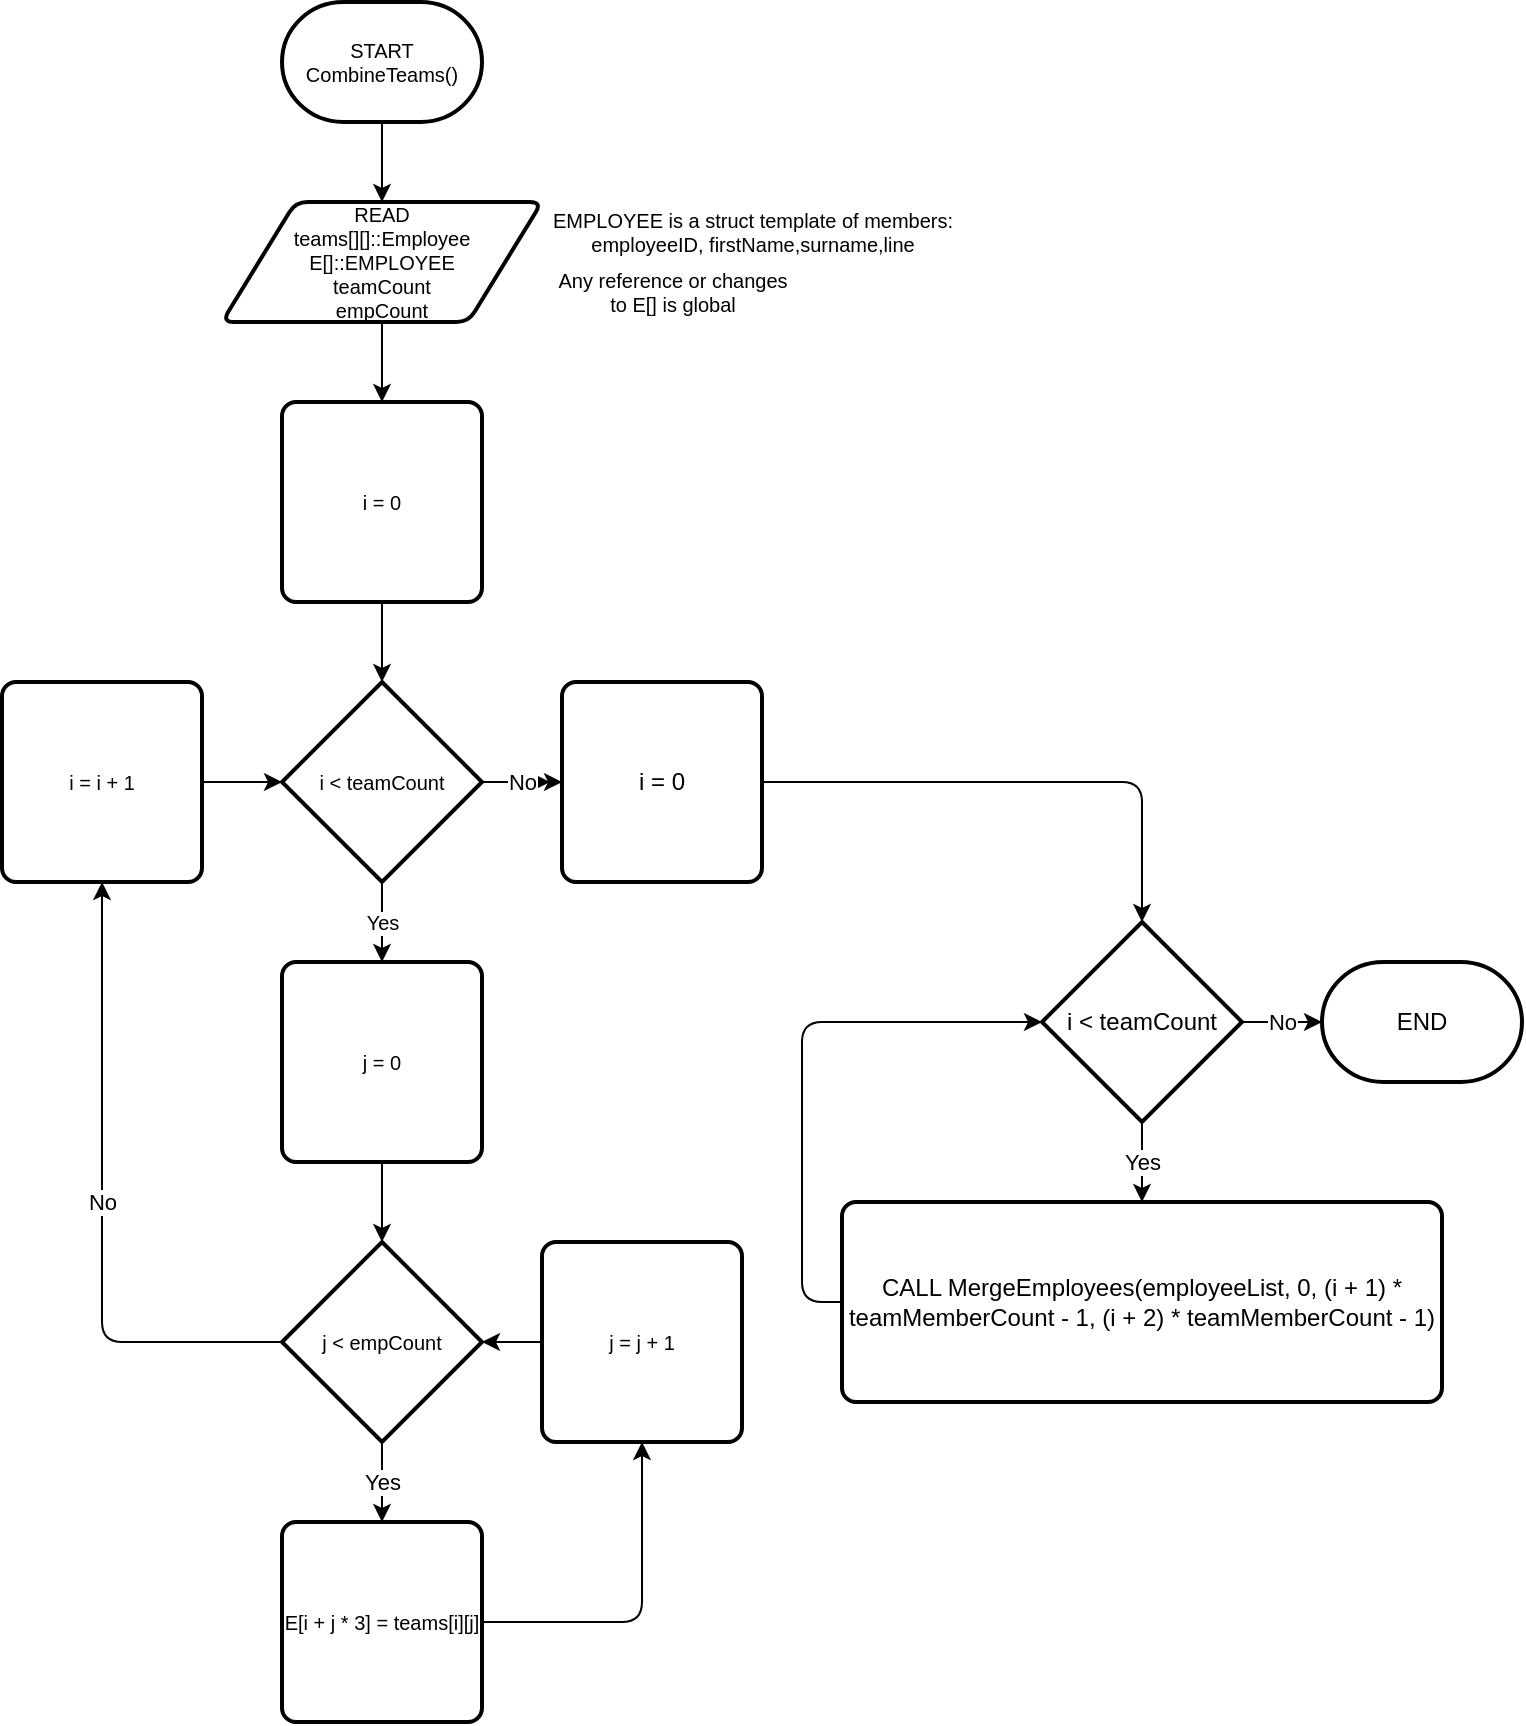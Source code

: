 <mxfile version="17.4.2" type="device"><diagram id="b40FnD2p-d9pzwz0s5t7" name="Page-1"><mxGraphModel dx="1185" dy="1898" grid="1" gridSize="10" guides="1" tooltips="1" connect="1" arrows="1" fold="1" page="1" pageScale="1" pageWidth="827" pageHeight="1169" background="none" math="0" shadow="0"><root><mxCell id="0"/><mxCell id="1" parent="0"/><mxCell id="nZi0Vi4gN70rbQZF-AJc-25" style="edgeStyle=orthogonalEdgeStyle;rounded=1;orthogonalLoop=1;jettySize=auto;html=1;" parent="1" source="nZi0Vi4gN70rbQZF-AJc-1" target="nZi0Vi4gN70rbQZF-AJc-2" edge="1"><mxGeometry relative="1" as="geometry"/></mxCell><mxCell id="nZi0Vi4gN70rbQZF-AJc-1" value="START&lt;br&gt;CombineTeams()" style="strokeWidth=2;html=1;shape=mxgraph.flowchart.terminator;whiteSpace=wrap;fontSize=10;rounded=1;" parent="1" vertex="1"><mxGeometry x="190" y="-1120" width="100" height="60" as="geometry"/></mxCell><mxCell id="nZi0Vi4gN70rbQZF-AJc-27" style="edgeStyle=orthogonalEdgeStyle;rounded=1;orthogonalLoop=1;jettySize=auto;html=1;entryX=0.5;entryY=0;entryDx=0;entryDy=0;" parent="1" source="nZi0Vi4gN70rbQZF-AJc-2" target="nZi0Vi4gN70rbQZF-AJc-8" edge="1"><mxGeometry relative="1" as="geometry"/></mxCell><mxCell id="nZi0Vi4gN70rbQZF-AJc-2" value="READ&lt;br&gt;teams[][]::Employee&lt;br&gt;E[]::EMPLOYEE&lt;br&gt;teamCount&lt;br&gt;empCount" style="shape=parallelogram;html=1;strokeWidth=2;perimeter=parallelogramPerimeter;whiteSpace=wrap;rounded=1;arcSize=12;size=0.23;fontSize=10;" parent="1" vertex="1"><mxGeometry x="160" y="-1020" width="160" height="60" as="geometry"/></mxCell><mxCell id="nZi0Vi4gN70rbQZF-AJc-3" value="Yes" style="edgeStyle=orthogonalEdgeStyle;rounded=1;orthogonalLoop=1;jettySize=auto;html=1;entryX=0.5;entryY=0;entryDx=0;entryDy=0;fontSize=10;" parent="1" source="nZi0Vi4gN70rbQZF-AJc-4" target="nZi0Vi4gN70rbQZF-AJc-10" edge="1"><mxGeometry relative="1" as="geometry"/></mxCell><mxCell id="nZi0Vi4gN70rbQZF-AJc-29" value="" style="edgeStyle=orthogonalEdgeStyle;rounded=1;orthogonalLoop=1;jettySize=auto;html=1;" parent="1" source="nZi0Vi4gN70rbQZF-AJc-4" edge="1"><mxGeometry relative="1" as="geometry"><mxPoint x="324" y="-730" as="targetPoint"/></mxGeometry></mxCell><mxCell id="nZi0Vi4gN70rbQZF-AJc-4" value="i &amp;lt; teamCount" style="strokeWidth=2;html=1;shape=mxgraph.flowchart.decision;whiteSpace=wrap;fontSize=10;rounded=1;" parent="1" vertex="1"><mxGeometry x="190" y="-780" width="100" height="100" as="geometry"/></mxCell><mxCell id="nZi0Vi4gN70rbQZF-AJc-18" value="Yes" style="edgeStyle=orthogonalEdgeStyle;rounded=1;orthogonalLoop=1;jettySize=auto;html=1;entryX=0.5;entryY=0;entryDx=0;entryDy=0;" parent="1" source="nZi0Vi4gN70rbQZF-AJc-6" target="nZi0Vi4gN70rbQZF-AJc-11" edge="1"><mxGeometry relative="1" as="geometry"/></mxCell><mxCell id="3-FCvKoS_HzwMqGT_wc9-5" value="No" style="edgeStyle=orthogonalEdgeStyle;rounded=1;orthogonalLoop=1;jettySize=auto;html=1;entryX=0.5;entryY=1;entryDx=0;entryDy=0;" edge="1" parent="1" source="nZi0Vi4gN70rbQZF-AJc-6" target="nZi0Vi4gN70rbQZF-AJc-15"><mxGeometry relative="1" as="geometry"/></mxCell><mxCell id="nZi0Vi4gN70rbQZF-AJc-6" value="j &amp;lt; empCount" style="strokeWidth=2;html=1;shape=mxgraph.flowchart.decision;whiteSpace=wrap;fontSize=10;rounded=1;" parent="1" vertex="1"><mxGeometry x="190" y="-500" width="100" height="100" as="geometry"/></mxCell><mxCell id="nZi0Vi4gN70rbQZF-AJc-7" style="edgeStyle=orthogonalEdgeStyle;rounded=1;orthogonalLoop=1;jettySize=auto;html=1;entryX=0.5;entryY=0;entryDx=0;entryDy=0;entryPerimeter=0;fontSize=10;" parent="1" source="nZi0Vi4gN70rbQZF-AJc-8" target="nZi0Vi4gN70rbQZF-AJc-4" edge="1"><mxGeometry relative="1" as="geometry"/></mxCell><mxCell id="nZi0Vi4gN70rbQZF-AJc-24" value="No" style="edgeStyle=orthogonalEdgeStyle;rounded=1;orthogonalLoop=1;jettySize=auto;html=1;entryX=0;entryY=0.5;entryDx=0;entryDy=0;exitX=1;exitY=0.5;exitDx=0;exitDy=0;exitPerimeter=0;" parent="1" source="nZi0Vi4gN70rbQZF-AJc-4" target="3" edge="1"><mxGeometry relative="1" as="geometry"><mxPoint x="324" y="-730" as="targetPoint"/></mxGeometry></mxCell><mxCell id="nZi0Vi4gN70rbQZF-AJc-8" value="i = 0" style="rounded=1;whiteSpace=wrap;html=1;absoluteArcSize=1;arcSize=14;strokeWidth=2;fontSize=10;direction=east;" parent="1" vertex="1"><mxGeometry x="190" y="-920" width="100" height="100" as="geometry"/></mxCell><mxCell id="nZi0Vi4gN70rbQZF-AJc-9" style="edgeStyle=orthogonalEdgeStyle;rounded=1;orthogonalLoop=1;jettySize=auto;html=1;entryX=0.5;entryY=0;entryDx=0;entryDy=0;entryPerimeter=0;" parent="1" source="nZi0Vi4gN70rbQZF-AJc-10" target="nZi0Vi4gN70rbQZF-AJc-6" edge="1"><mxGeometry relative="1" as="geometry"/></mxCell><mxCell id="nZi0Vi4gN70rbQZF-AJc-10" value="j = 0" style="rounded=1;whiteSpace=wrap;html=1;absoluteArcSize=1;arcSize=14;strokeWidth=2;fontSize=10;" parent="1" vertex="1"><mxGeometry x="190" y="-640" width="100" height="100" as="geometry"/></mxCell><mxCell id="3-FCvKoS_HzwMqGT_wc9-6" style="edgeStyle=orthogonalEdgeStyle;rounded=1;orthogonalLoop=1;jettySize=auto;html=1;entryX=0.5;entryY=1;entryDx=0;entryDy=0;" edge="1" parent="1" source="nZi0Vi4gN70rbQZF-AJc-11" target="nZi0Vi4gN70rbQZF-AJc-13"><mxGeometry relative="1" as="geometry"/></mxCell><mxCell id="nZi0Vi4gN70rbQZF-AJc-11" value="E[i + j * 3] = teams[i][j]" style="rounded=1;whiteSpace=wrap;html=1;absoluteArcSize=1;arcSize=14;strokeWidth=2;fontSize=10;" parent="1" vertex="1"><mxGeometry x="190" y="-360" width="100" height="100" as="geometry"/></mxCell><mxCell id="nZi0Vi4gN70rbQZF-AJc-12" style="edgeStyle=orthogonalEdgeStyle;rounded=1;orthogonalLoop=1;jettySize=auto;html=1;entryX=1;entryY=0.5;entryDx=0;entryDy=0;entryPerimeter=0;" parent="1" source="nZi0Vi4gN70rbQZF-AJc-13" target="nZi0Vi4gN70rbQZF-AJc-6" edge="1"><mxGeometry relative="1" as="geometry"/></mxCell><mxCell id="nZi0Vi4gN70rbQZF-AJc-13" value="j = j + 1" style="rounded=1;whiteSpace=wrap;html=1;absoluteArcSize=1;arcSize=14;strokeWidth=2;fontSize=10;" parent="1" vertex="1"><mxGeometry x="320" y="-500" width="100" height="100" as="geometry"/></mxCell><mxCell id="nZi0Vi4gN70rbQZF-AJc-14" style="edgeStyle=orthogonalEdgeStyle;rounded=1;orthogonalLoop=1;jettySize=auto;html=1;entryX=0;entryY=0.5;entryDx=0;entryDy=0;entryPerimeter=0;" parent="1" source="nZi0Vi4gN70rbQZF-AJc-15" target="nZi0Vi4gN70rbQZF-AJc-4" edge="1"><mxGeometry relative="1" as="geometry"/></mxCell><mxCell id="nZi0Vi4gN70rbQZF-AJc-15" value="i = i + 1" style="rounded=1;whiteSpace=wrap;html=1;absoluteArcSize=1;arcSize=14;strokeWidth=2;fontSize=10;direction=east;" parent="1" vertex="1"><mxGeometry x="50" y="-780" width="100" height="100" as="geometry"/></mxCell><mxCell id="nZi0Vi4gN70rbQZF-AJc-16" value="Any reference or changes&lt;br&gt;to E[] is global" style="text;html=1;align=center;verticalAlign=middle;resizable=0;points=[];autosize=1;strokeColor=none;fillColor=none;fontSize=10;rounded=1;" parent="1" vertex="1"><mxGeometry x="320" y="-990" width="130" height="30" as="geometry"/></mxCell><mxCell id="nZi0Vi4gN70rbQZF-AJc-17" value="EMPLOYEE is a struct template of members:&lt;br&gt;employeeID, firstName,surname,line" style="text;html=1;align=center;verticalAlign=middle;resizable=0;points=[];autosize=1;strokeColor=none;fillColor=none;fontSize=10;rounded=1;" parent="1" vertex="1"><mxGeometry x="315" y="-1020" width="220" height="30" as="geometry"/></mxCell><mxCell id="3-FCvKoS_HzwMqGT_wc9-7" style="edgeStyle=orthogonalEdgeStyle;rounded=1;orthogonalLoop=1;jettySize=auto;html=1;entryX=0.5;entryY=0;entryDx=0;entryDy=0;entryPerimeter=0;" edge="1" parent="1" source="3" target="5"><mxGeometry relative="1" as="geometry"/></mxCell><mxCell id="3" value="i = 0" style="rounded=1;whiteSpace=wrap;html=1;absoluteArcSize=1;arcSize=14;strokeWidth=2;" parent="1" vertex="1"><mxGeometry x="330" y="-780" width="100" height="100" as="geometry"/></mxCell><mxCell id="3-FCvKoS_HzwMqGT_wc9-10" value="Yes" style="edgeStyle=orthogonalEdgeStyle;rounded=1;orthogonalLoop=1;jettySize=auto;html=1;entryX=0.5;entryY=0;entryDx=0;entryDy=0;" edge="1" parent="1" source="5" target="3-FCvKoS_HzwMqGT_wc9-9"><mxGeometry relative="1" as="geometry"/></mxCell><mxCell id="3-FCvKoS_HzwMqGT_wc9-15" value="No" style="edgeStyle=orthogonalEdgeStyle;rounded=1;orthogonalLoop=1;jettySize=auto;html=1;entryX=0;entryY=0.5;entryDx=0;entryDy=0;entryPerimeter=0;" edge="1" parent="1" source="5" target="3-FCvKoS_HzwMqGT_wc9-14"><mxGeometry relative="1" as="geometry"/></mxCell><mxCell id="5" value="i &amp;lt; teamCount" style="strokeWidth=2;html=1;shape=mxgraph.flowchart.decision;whiteSpace=wrap;rounded=1;" parent="1" vertex="1"><mxGeometry x="570" y="-660" width="100" height="100" as="geometry"/></mxCell><mxCell id="3-FCvKoS_HzwMqGT_wc9-12" style="edgeStyle=orthogonalEdgeStyle;rounded=1;orthogonalLoop=1;jettySize=auto;html=1;entryX=0;entryY=0.5;entryDx=0;entryDy=0;entryPerimeter=0;" edge="1" parent="1" source="3-FCvKoS_HzwMqGT_wc9-9" target="5"><mxGeometry relative="1" as="geometry"><mxPoint x="540" y="-610" as="targetPoint"/><Array as="points"><mxPoint x="450" y="-470"/><mxPoint x="450" y="-610"/></Array></mxGeometry></mxCell><mxCell id="3-FCvKoS_HzwMqGT_wc9-9" value="CALL MergeEmployees(employeeList, 0, (i + 1) * teamMemberCount - 1, (i + 2) * teamMemberCount - 1)" style="rounded=1;whiteSpace=wrap;html=1;absoluteArcSize=1;arcSize=14;strokeWidth=2;" vertex="1" parent="1"><mxGeometry x="470" y="-520" width="300" height="100" as="geometry"/></mxCell><mxCell id="3-FCvKoS_HzwMqGT_wc9-14" value="END" style="strokeWidth=2;html=1;shape=mxgraph.flowchart.terminator;whiteSpace=wrap;rounded=1;" vertex="1" parent="1"><mxGeometry x="710" y="-640" width="100" height="60" as="geometry"/></mxCell></root></mxGraphModel></diagram></mxfile>
